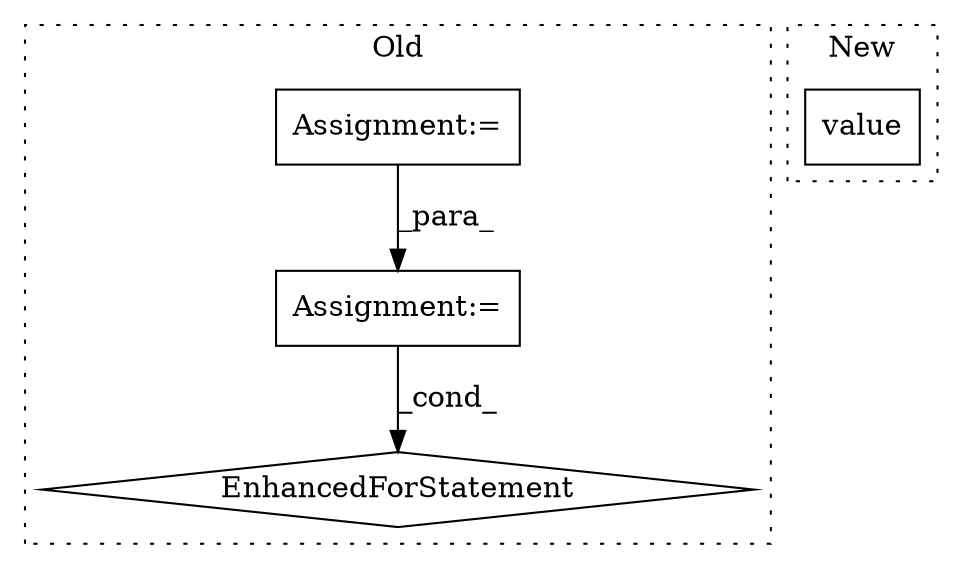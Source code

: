 digraph G {
subgraph cluster0 {
1 [label="EnhancedForStatement" a="70" s="2858,2938" l="57,2" shape="diamond"];
3 [label="Assignment:=" a="7" s="2259" l="1" shape="box"];
4 [label="Assignment:=" a="7" s="2803" l="1" shape="box"];
label = "Old";
style="dotted";
}
subgraph cluster1 {
2 [label="value" a="32" s="2337" l="7" shape="box"];
label = "New";
style="dotted";
}
3 -> 4 [label="_para_"];
4 -> 1 [label="_cond_"];
}